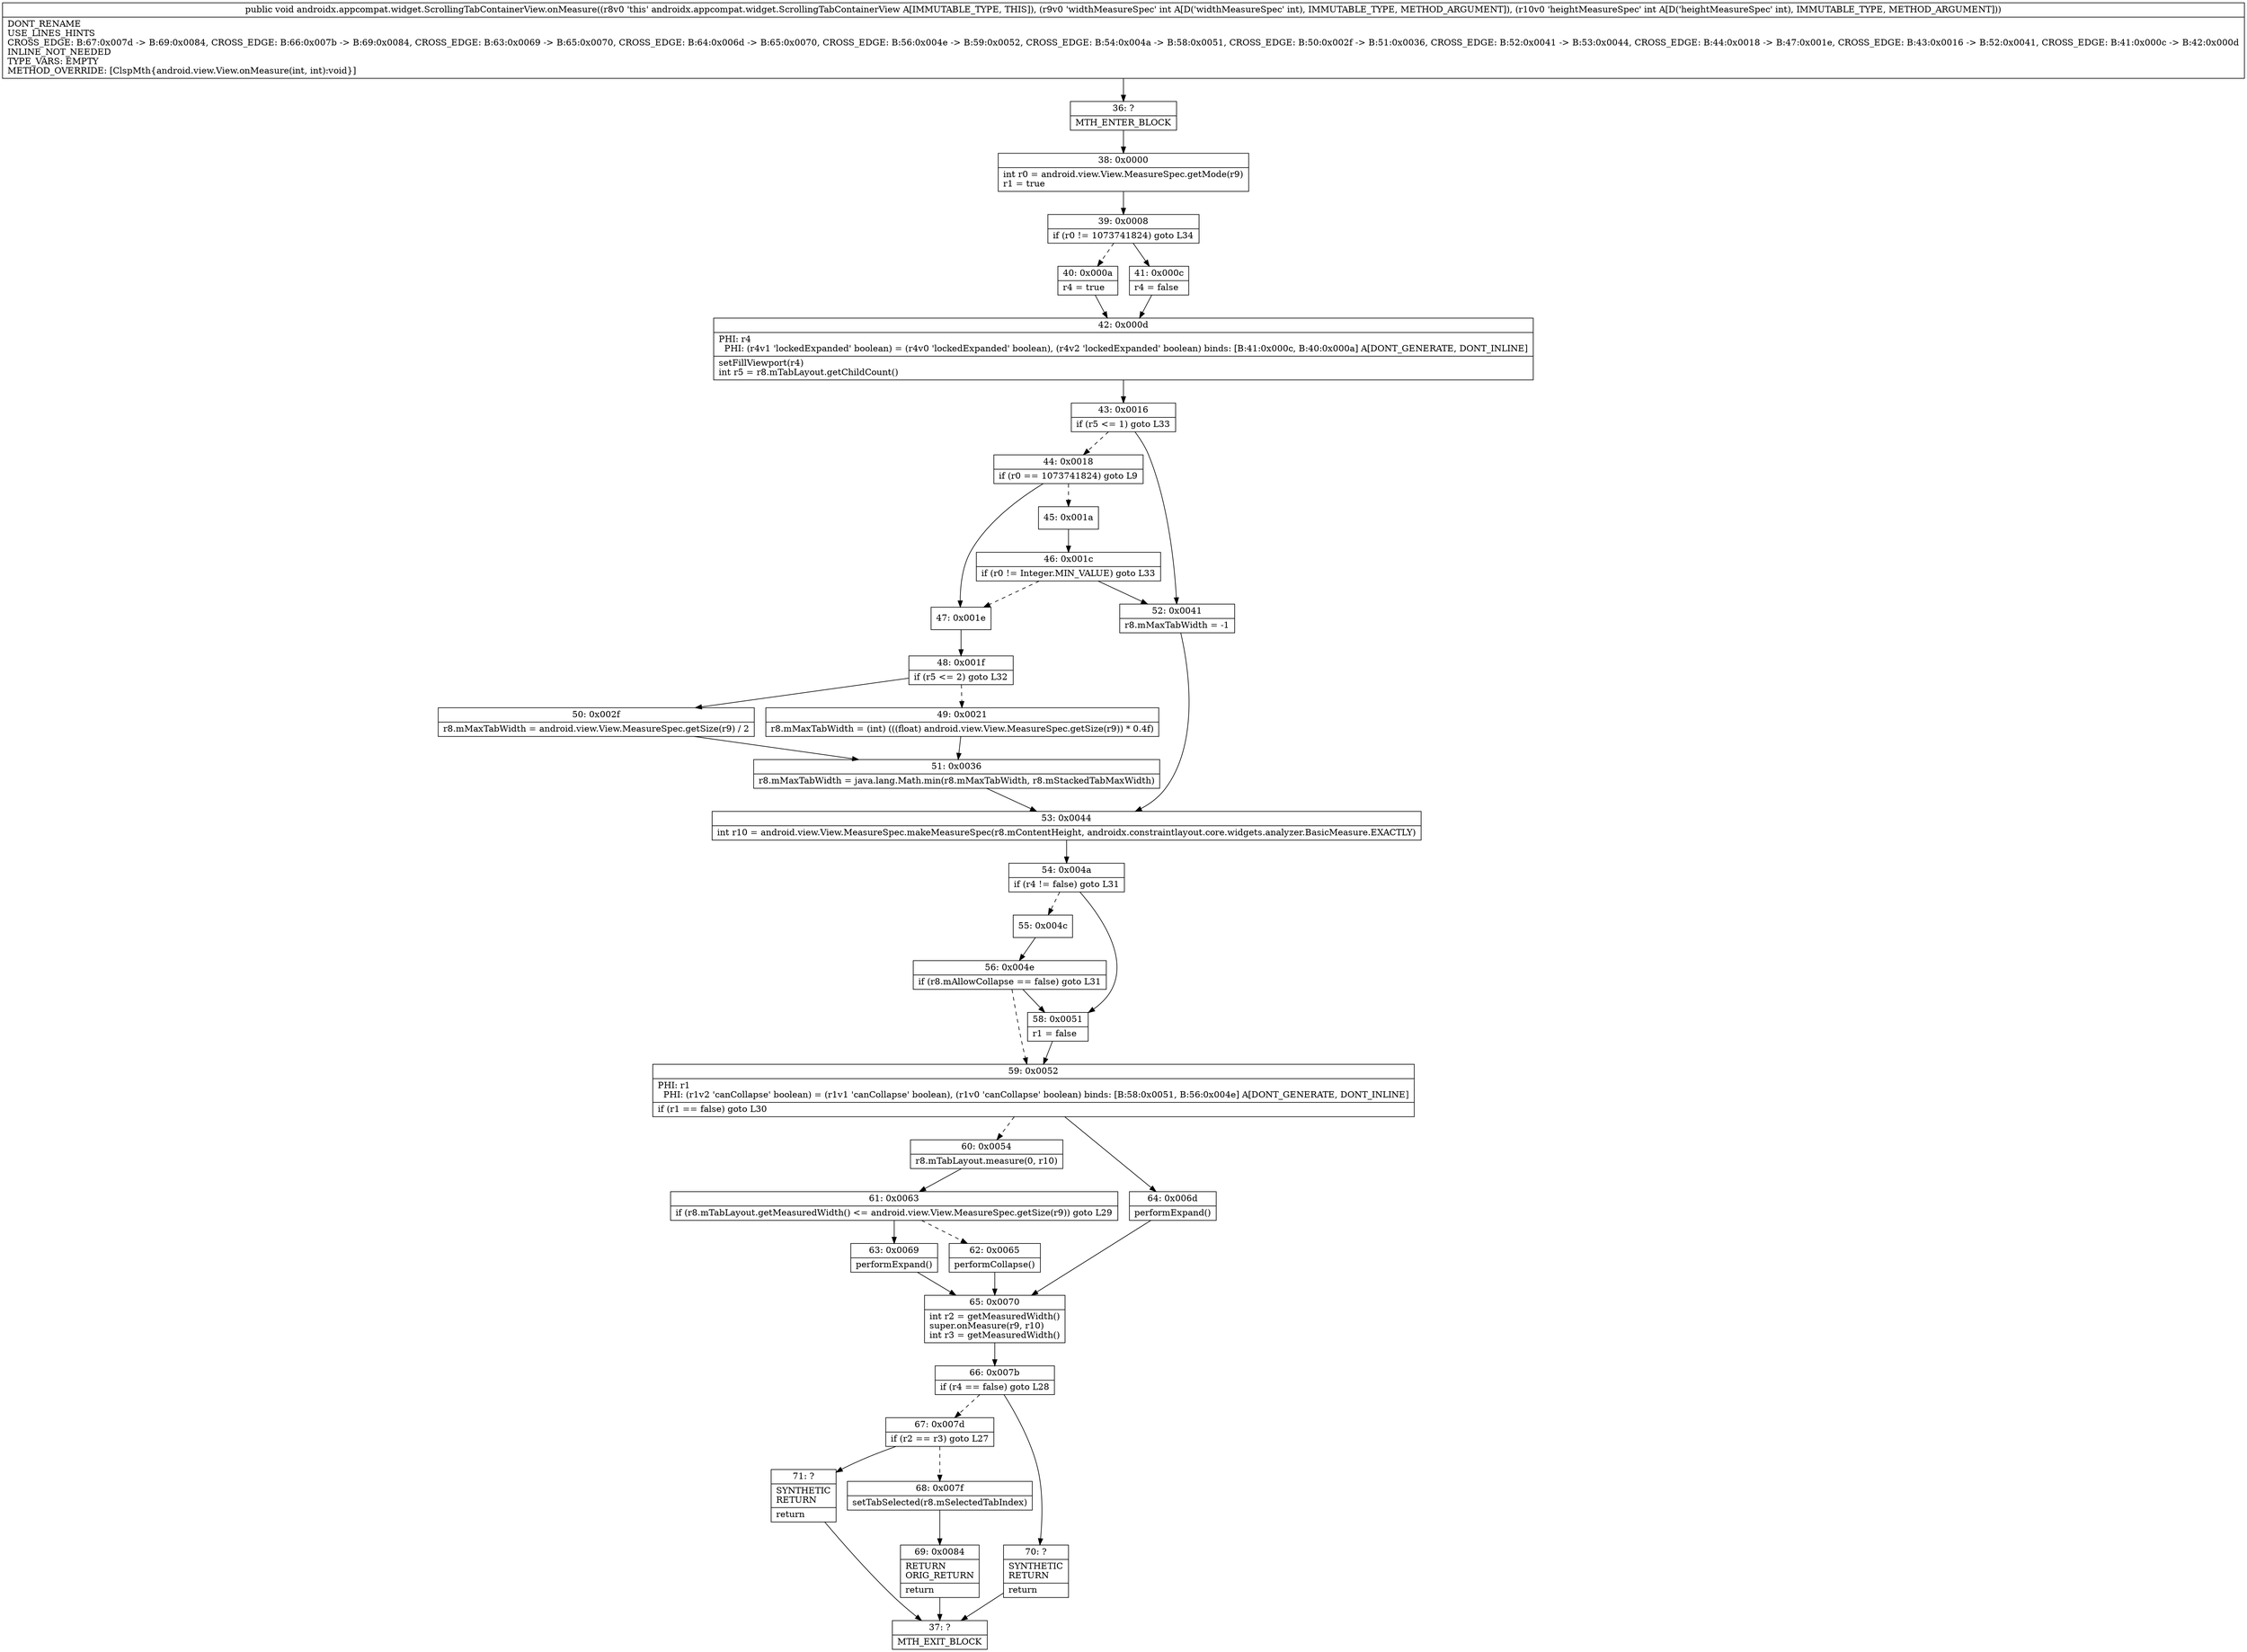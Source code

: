 digraph "CFG forandroidx.appcompat.widget.ScrollingTabContainerView.onMeasure(II)V" {
Node_36 [shape=record,label="{36\:\ ?|MTH_ENTER_BLOCK\l}"];
Node_38 [shape=record,label="{38\:\ 0x0000|int r0 = android.view.View.MeasureSpec.getMode(r9)\lr1 = true\l}"];
Node_39 [shape=record,label="{39\:\ 0x0008|if (r0 != 1073741824) goto L34\l}"];
Node_40 [shape=record,label="{40\:\ 0x000a|r4 = true\l}"];
Node_42 [shape=record,label="{42\:\ 0x000d|PHI: r4 \l  PHI: (r4v1 'lockedExpanded' boolean) = (r4v0 'lockedExpanded' boolean), (r4v2 'lockedExpanded' boolean) binds: [B:41:0x000c, B:40:0x000a] A[DONT_GENERATE, DONT_INLINE]\l|setFillViewport(r4)\lint r5 = r8.mTabLayout.getChildCount()\l}"];
Node_43 [shape=record,label="{43\:\ 0x0016|if (r5 \<= 1) goto L33\l}"];
Node_44 [shape=record,label="{44\:\ 0x0018|if (r0 == 1073741824) goto L9\l}"];
Node_45 [shape=record,label="{45\:\ 0x001a}"];
Node_46 [shape=record,label="{46\:\ 0x001c|if (r0 != Integer.MIN_VALUE) goto L33\l}"];
Node_47 [shape=record,label="{47\:\ 0x001e}"];
Node_48 [shape=record,label="{48\:\ 0x001f|if (r5 \<= 2) goto L32\l}"];
Node_49 [shape=record,label="{49\:\ 0x0021|r8.mMaxTabWidth = (int) (((float) android.view.View.MeasureSpec.getSize(r9)) * 0.4f)\l}"];
Node_51 [shape=record,label="{51\:\ 0x0036|r8.mMaxTabWidth = java.lang.Math.min(r8.mMaxTabWidth, r8.mStackedTabMaxWidth)\l}"];
Node_53 [shape=record,label="{53\:\ 0x0044|int r10 = android.view.View.MeasureSpec.makeMeasureSpec(r8.mContentHeight, androidx.constraintlayout.core.widgets.analyzer.BasicMeasure.EXACTLY)\l}"];
Node_54 [shape=record,label="{54\:\ 0x004a|if (r4 != false) goto L31\l}"];
Node_55 [shape=record,label="{55\:\ 0x004c}"];
Node_56 [shape=record,label="{56\:\ 0x004e|if (r8.mAllowCollapse == false) goto L31\l}"];
Node_59 [shape=record,label="{59\:\ 0x0052|PHI: r1 \l  PHI: (r1v2 'canCollapse' boolean) = (r1v1 'canCollapse' boolean), (r1v0 'canCollapse' boolean) binds: [B:58:0x0051, B:56:0x004e] A[DONT_GENERATE, DONT_INLINE]\l|if (r1 == false) goto L30\l}"];
Node_60 [shape=record,label="{60\:\ 0x0054|r8.mTabLayout.measure(0, r10)\l}"];
Node_61 [shape=record,label="{61\:\ 0x0063|if (r8.mTabLayout.getMeasuredWidth() \<= android.view.View.MeasureSpec.getSize(r9)) goto L29\l}"];
Node_62 [shape=record,label="{62\:\ 0x0065|performCollapse()\l}"];
Node_65 [shape=record,label="{65\:\ 0x0070|int r2 = getMeasuredWidth()\lsuper.onMeasure(r9, r10)\lint r3 = getMeasuredWidth()\l}"];
Node_66 [shape=record,label="{66\:\ 0x007b|if (r4 == false) goto L28\l}"];
Node_67 [shape=record,label="{67\:\ 0x007d|if (r2 == r3) goto L27\l}"];
Node_68 [shape=record,label="{68\:\ 0x007f|setTabSelected(r8.mSelectedTabIndex)\l}"];
Node_69 [shape=record,label="{69\:\ 0x0084|RETURN\lORIG_RETURN\l|return\l}"];
Node_37 [shape=record,label="{37\:\ ?|MTH_EXIT_BLOCK\l}"];
Node_71 [shape=record,label="{71\:\ ?|SYNTHETIC\lRETURN\l|return\l}"];
Node_70 [shape=record,label="{70\:\ ?|SYNTHETIC\lRETURN\l|return\l}"];
Node_63 [shape=record,label="{63\:\ 0x0069|performExpand()\l}"];
Node_64 [shape=record,label="{64\:\ 0x006d|performExpand()\l}"];
Node_58 [shape=record,label="{58\:\ 0x0051|r1 = false\l}"];
Node_50 [shape=record,label="{50\:\ 0x002f|r8.mMaxTabWidth = android.view.View.MeasureSpec.getSize(r9) \/ 2\l}"];
Node_52 [shape=record,label="{52\:\ 0x0041|r8.mMaxTabWidth = \-1\l}"];
Node_41 [shape=record,label="{41\:\ 0x000c|r4 = false\l}"];
MethodNode[shape=record,label="{public void androidx.appcompat.widget.ScrollingTabContainerView.onMeasure((r8v0 'this' androidx.appcompat.widget.ScrollingTabContainerView A[IMMUTABLE_TYPE, THIS]), (r9v0 'widthMeasureSpec' int A[D('widthMeasureSpec' int), IMMUTABLE_TYPE, METHOD_ARGUMENT]), (r10v0 'heightMeasureSpec' int A[D('heightMeasureSpec' int), IMMUTABLE_TYPE, METHOD_ARGUMENT]))  | DONT_RENAME\lUSE_LINES_HINTS\lCROSS_EDGE: B:67:0x007d \-\> B:69:0x0084, CROSS_EDGE: B:66:0x007b \-\> B:69:0x0084, CROSS_EDGE: B:63:0x0069 \-\> B:65:0x0070, CROSS_EDGE: B:64:0x006d \-\> B:65:0x0070, CROSS_EDGE: B:56:0x004e \-\> B:59:0x0052, CROSS_EDGE: B:54:0x004a \-\> B:58:0x0051, CROSS_EDGE: B:50:0x002f \-\> B:51:0x0036, CROSS_EDGE: B:52:0x0041 \-\> B:53:0x0044, CROSS_EDGE: B:44:0x0018 \-\> B:47:0x001e, CROSS_EDGE: B:43:0x0016 \-\> B:52:0x0041, CROSS_EDGE: B:41:0x000c \-\> B:42:0x000d\lINLINE_NOT_NEEDED\lTYPE_VARS: EMPTY\lMETHOD_OVERRIDE: [ClspMth\{android.view.View.onMeasure(int, int):void\}]\l}"];
MethodNode -> Node_36;Node_36 -> Node_38;
Node_38 -> Node_39;
Node_39 -> Node_40[style=dashed];
Node_39 -> Node_41;
Node_40 -> Node_42;
Node_42 -> Node_43;
Node_43 -> Node_44[style=dashed];
Node_43 -> Node_52;
Node_44 -> Node_45[style=dashed];
Node_44 -> Node_47;
Node_45 -> Node_46;
Node_46 -> Node_47[style=dashed];
Node_46 -> Node_52;
Node_47 -> Node_48;
Node_48 -> Node_49[style=dashed];
Node_48 -> Node_50;
Node_49 -> Node_51;
Node_51 -> Node_53;
Node_53 -> Node_54;
Node_54 -> Node_55[style=dashed];
Node_54 -> Node_58;
Node_55 -> Node_56;
Node_56 -> Node_58;
Node_56 -> Node_59[style=dashed];
Node_59 -> Node_60[style=dashed];
Node_59 -> Node_64;
Node_60 -> Node_61;
Node_61 -> Node_62[style=dashed];
Node_61 -> Node_63;
Node_62 -> Node_65;
Node_65 -> Node_66;
Node_66 -> Node_67[style=dashed];
Node_66 -> Node_70;
Node_67 -> Node_68[style=dashed];
Node_67 -> Node_71;
Node_68 -> Node_69;
Node_69 -> Node_37;
Node_71 -> Node_37;
Node_70 -> Node_37;
Node_63 -> Node_65;
Node_64 -> Node_65;
Node_58 -> Node_59;
Node_50 -> Node_51;
Node_52 -> Node_53;
Node_41 -> Node_42;
}


